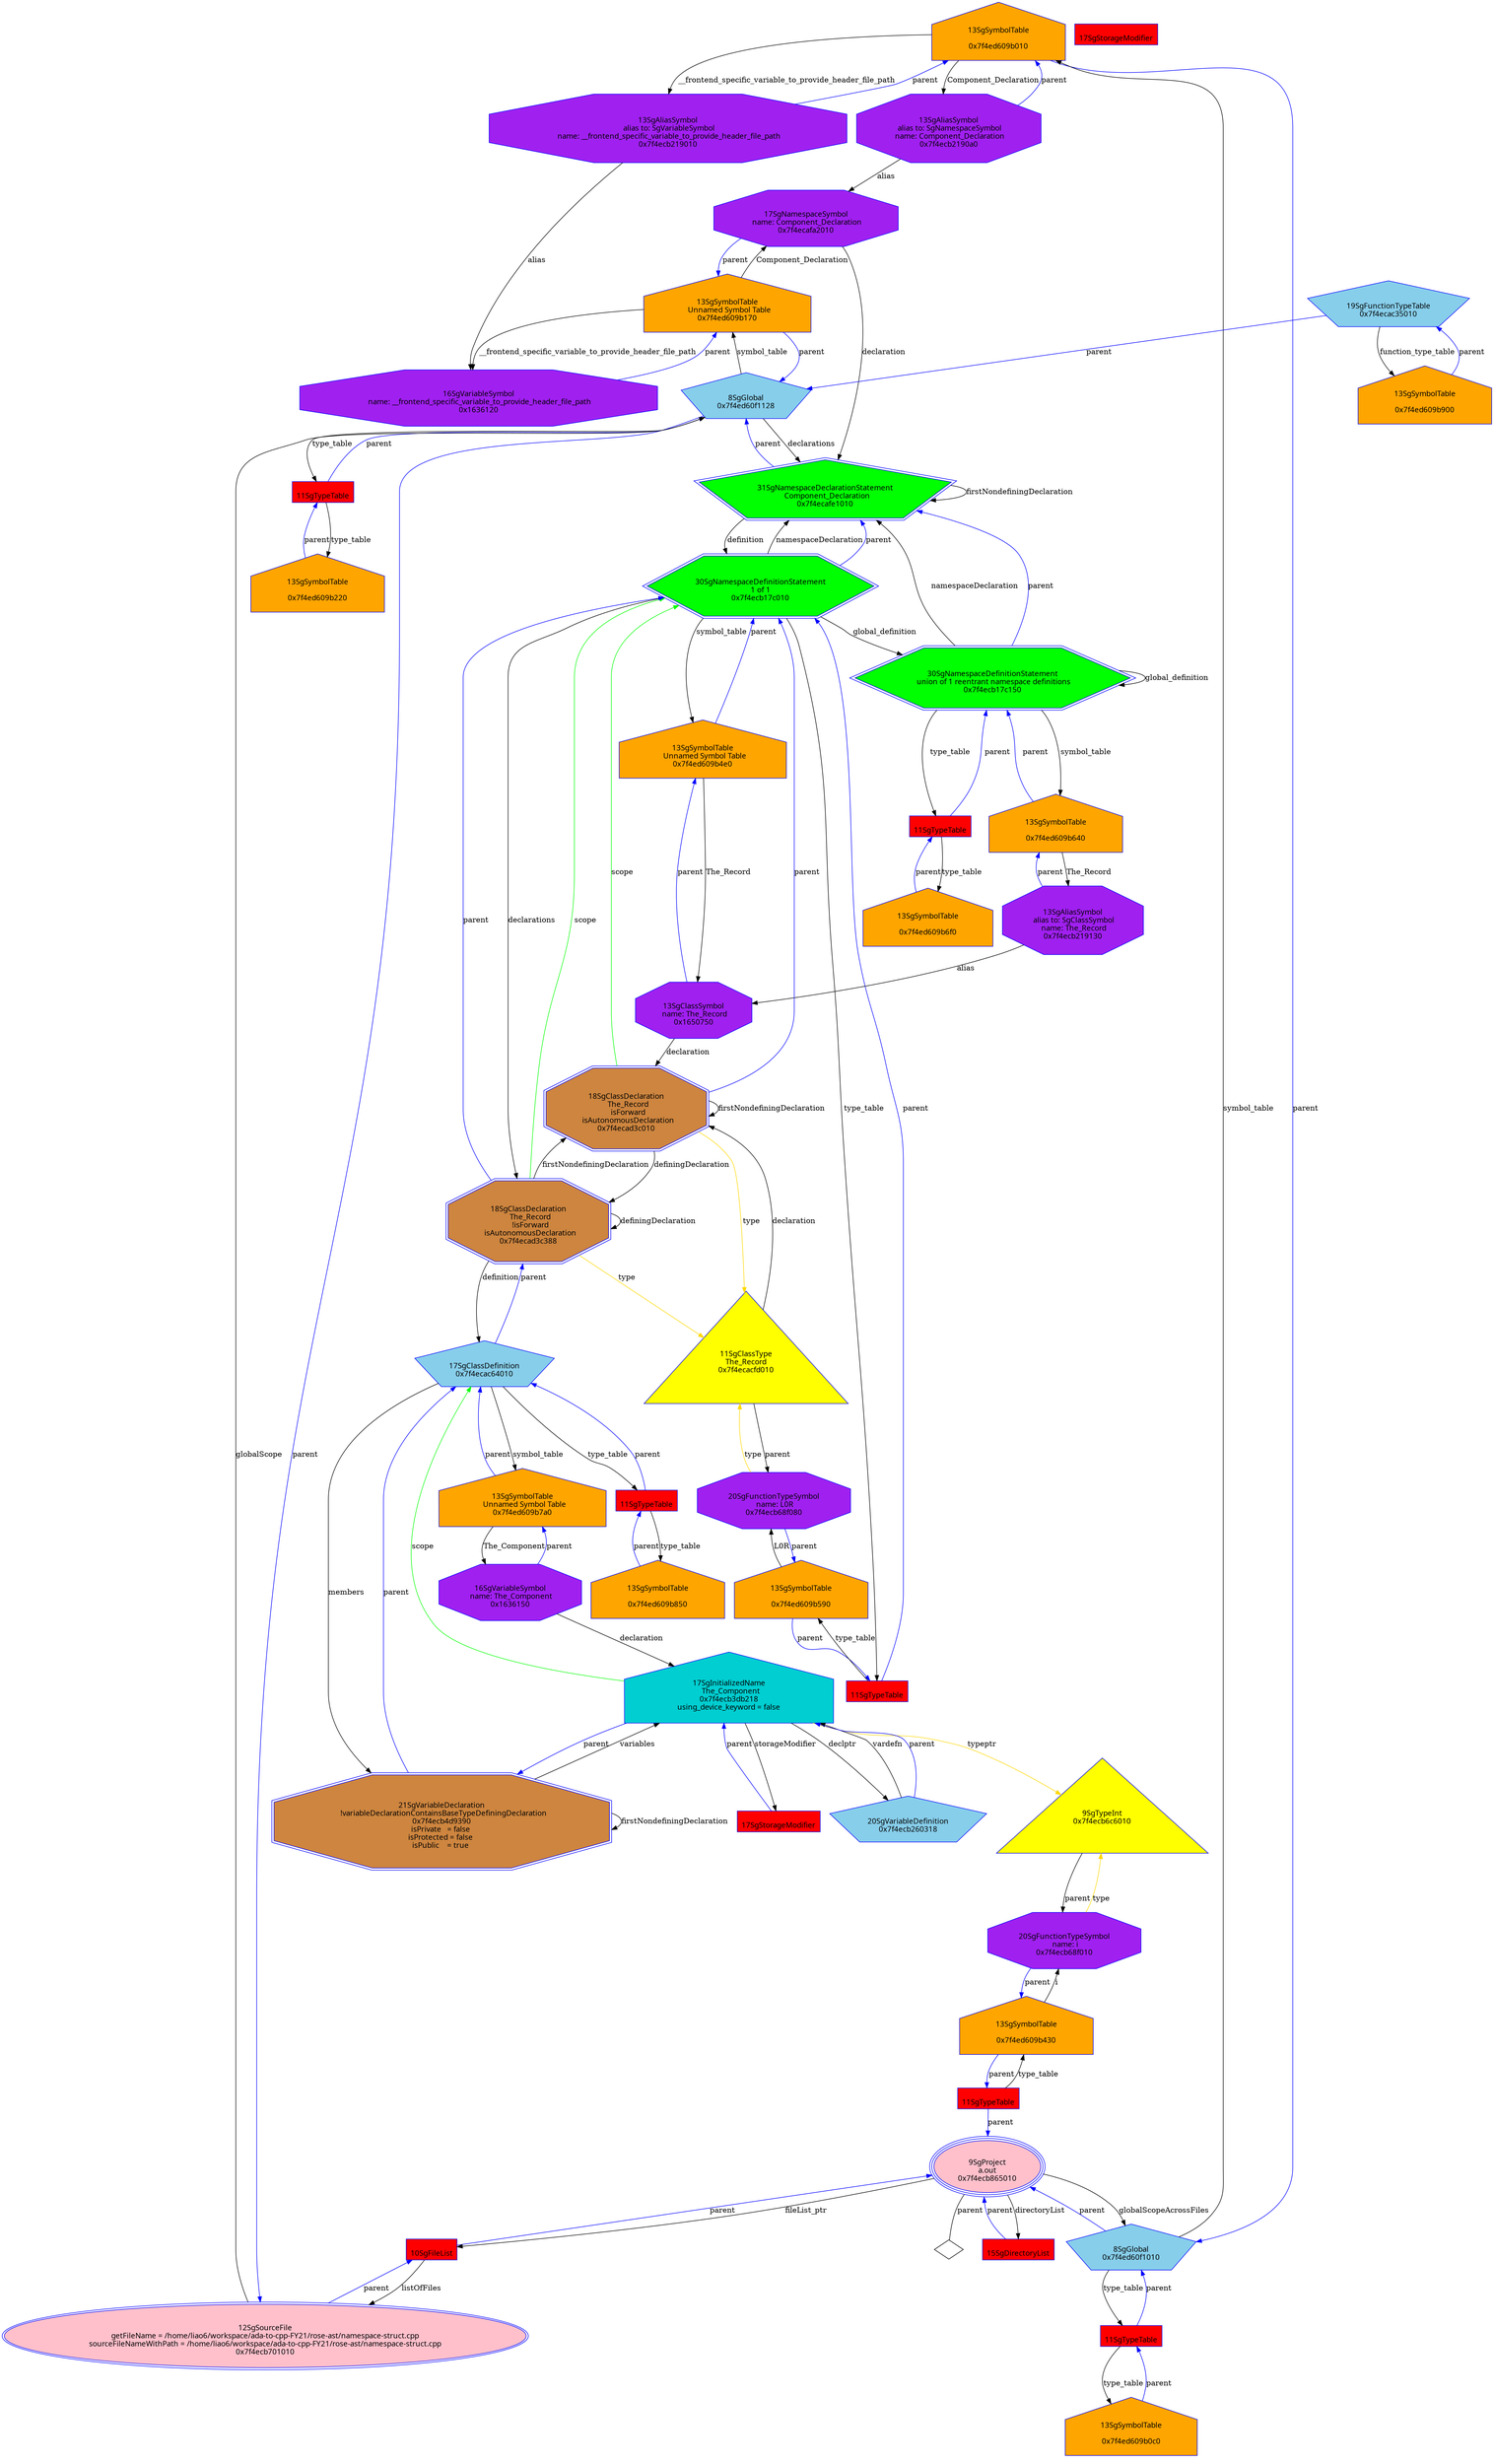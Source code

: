 digraph "Gnamespace-struct.cpp.dot" {
"0x7f4ed609b010"[label="\n13SgSymbolTable\n  \n  0x7f4ed609b010  " shape=house,regular=0,URL="\N",tooltip="more info at \N",sides=5,peripheries=1,color="blue",fillcolor=orange,fontname="7x13bold",fontcolor=black,style=filled];
"0x7f4ed609b010" -> "0x7f4ecb2190a0"[label="Component_Declaration" dir=forward ];
"0x7f4ed609b010" -> "0x7f4ecb219010"[label="__frontend_specific_variable_to_provide_header_file_path" dir=forward ];
"0x7f4ed609b010" -> "0x7f4ed60f1010"[label="parent" color="blue" dir=forward ];
"0x7f4ed609b0c0"[label="\n13SgSymbolTable\n  \n  0x7f4ed609b0c0  " shape=house,regular=0,URL="\N",tooltip="more info at \N",sides=5,peripheries=1,color="blue",fillcolor=orange,fontname="7x13bold",fontcolor=black,style=filled];
"0x7f4ed609b0c0" -> "0x1586ae0"[label="parent" color="blue" dir=forward ];
"0x7f4ed609b170"[label="\n13SgSymbolTable\n  Unnamed Symbol Table\n  0x7f4ed609b170  " shape=house,regular=0,URL="\N",tooltip="more info at \N",sides=5,peripheries=1,color="blue",fillcolor=orange,fontname="7x13bold",fontcolor=black,style=filled];
"0x7f4ed609b170" -> "0x7f4ecafa2010"[label="Component_Declaration" dir=forward ];
"0x7f4ed609b170" -> "0x1636120"[label="__frontend_specific_variable_to_provide_header_file_path" dir=forward ];
"0x7f4ed609b170" -> "0x7f4ed60f1128"[label="parent" color="blue" dir=forward ];
"0x7f4ed609b220"[label="\n13SgSymbolTable\n  \n  0x7f4ed609b220  " shape=house,regular=0,URL="\N",tooltip="more info at \N",sides=5,peripheries=1,color="blue",fillcolor=orange,fontname="7x13bold",fontcolor=black,style=filled];
"0x7f4ed609b220" -> "0x1586b08"[label="parent" color="blue" dir=forward ];
"0x7f4ed609b430"[label="\n13SgSymbolTable\n  \n  0x7f4ed609b430  " shape=house,regular=0,URL="\N",tooltip="more info at \N",sides=5,peripheries=1,color="blue",fillcolor=orange,fontname="7x13bold",fontcolor=black,style=filled];
"0x7f4ed609b430" -> "0x7f4ecb68f010"[label="i" dir=forward ];
"0x7f4ed609b430" -> "0x1586b58"[label="parent" color="blue" dir=forward ];
"0x7f4ed609b4e0"[label="\n13SgSymbolTable\n  Unnamed Symbol Table\n  0x7f4ed609b4e0  " shape=house,regular=0,URL="\N",tooltip="more info at \N",sides=5,peripheries=1,color="blue",fillcolor=orange,fontname="7x13bold",fontcolor=black,style=filled];
"0x7f4ed609b4e0" -> "0x1650750"[label="The_Record" dir=forward ];
"0x7f4ed609b4e0" -> "0x7f4ecb17c010"[label="parent" color="blue" dir=forward ];
"0x7f4ed609b590"[label="\n13SgSymbolTable\n  \n  0x7f4ed609b590  " shape=house,regular=0,URL="\N",tooltip="more info at \N",sides=5,peripheries=1,color="blue",fillcolor=orange,fontname="7x13bold",fontcolor=black,style=filled];
"0x7f4ed609b590" -> "0x7f4ecb68f080"[label="L0R" dir=forward ];
"0x7f4ed609b590" -> "0x1586b80"[label="parent" color="blue" dir=forward ];
"0x7f4ed609b640"[label="\n13SgSymbolTable\n  \n  0x7f4ed609b640  " shape=house,regular=0,URL="\N",tooltip="more info at \N",sides=5,peripheries=1,color="blue",fillcolor=orange,fontname="7x13bold",fontcolor=black,style=filled];
"0x7f4ed609b640" -> "0x7f4ecb219130"[label="The_Record" dir=forward ];
"0x7f4ed609b640" -> "0x7f4ecb17c150"[label="parent" color="blue" dir=forward ];
"0x7f4ed609b6f0"[label="\n13SgSymbolTable\n  \n  0x7f4ed609b6f0  " shape=house,regular=0,URL="\N",tooltip="more info at \N",sides=5,peripheries=1,color="blue",fillcolor=orange,fontname="7x13bold",fontcolor=black,style=filled];
"0x7f4ed609b6f0" -> "0x1586ba8"[label="parent" color="blue" dir=forward ];
"0x7f4ed609b7a0"[label="\n13SgSymbolTable\n  Unnamed Symbol Table\n  0x7f4ed609b7a0  " shape=house,regular=0,URL="\N",tooltip="more info at \N",sides=5,peripheries=1,color="blue",fillcolor=orange,fontname="7x13bold",fontcolor=black,style=filled];
"0x7f4ed609b7a0" -> "0x1636150"[label="The_Component" dir=forward ];
"0x7f4ed609b7a0" -> "0x7f4ecac64010"[label="parent" color="blue" dir=forward ];
"0x7f4ed609b850"[label="\n13SgSymbolTable\n  \n  0x7f4ed609b850  " shape=house,regular=0,URL="\N",tooltip="more info at \N",sides=5,peripheries=1,color="blue",fillcolor=orange,fontname="7x13bold",fontcolor=black,style=filled];
"0x7f4ed609b850" -> "0x1586bd0"[label="parent" color="blue" dir=forward ];
"0x7f4ed609b900"[label="\n13SgSymbolTable\n  \n  0x7f4ed609b900  " shape=house,regular=0,URL="\N",tooltip="more info at \N",sides=5,peripheries=1,color="blue",fillcolor=orange,fontname="7x13bold",fontcolor=black,style=filled];
"0x7f4ed609b900" -> "0x7f4ecac35010"[label="parent" color="blue" dir=forward ];
"0x1622780"[label="\n17SgStorageModifier" shape=polygon,regular=0,URL="\N",tooltip="more info at \N",sides=4,peripheries=1,color="blue",fillcolor=red,fontname="7x13bold",fontcolor=black,style=filled];
"0x16227a8"[label="\n17SgStorageModifier" shape=polygon,regular=0,URL="\N",tooltip="more info at \N",sides=4,peripheries=1,color="blue",fillcolor=red,fontname="7x13bold",fontcolor=black,style=filled];
"0x16227a8" -> "0x7f4ecb3db218"[label="parent" color="blue" dir=forward ];
"0x7f4ecb701010"[label="\n12SgSourceFile\n  getFileName = /home/liao6/workspace/ada-to-cpp-FY21/rose-ast/namespace-struct.cpp  \n  sourceFileNameWithPath = /home/liao6/workspace/ada-to-cpp-FY21/rose-ast/namespace-struct.cpp  \n  0x7f4ecb701010  " shape=ellipse,regular=0,URL="\N",tooltip="more info at \N",sides=5,peripheries=2,color="blue",fillcolor=pink,fontname="7x13bold",fontcolor=black,style=filled];
"0x7f4ecb701010" -> "0x7f4ed60f1128"[label="globalScope" dir=forward ];
"0x7f4ecb701010" -> "0x154c060"[label="parent" color="blue" dir=forward ];
"0x154c060"[label="\n10SgFileList" shape=polygon,regular=0,URL="\N",tooltip="more info at \N",sides=4,peripheries=1,color="blue",fillcolor=red,fontname="7x13bold",fontcolor=black,style=filled];
"0x154c060" -> "0x7f4ecb701010"[label="listOfFiles" dir=forward ];
"0x154c060" -> "0x7f4ecb865010"[label="parent" color="blue" dir=forward ];
"0x156b470"[label="\n15SgDirectoryList" shape=polygon,regular=0,URL="\N",tooltip="more info at \N",sides=4,peripheries=1,color="blue",fillcolor=red,fontname="7x13bold",fontcolor=black,style=filled];
"0x156b470" -> "0x7f4ecb865010"[label="parent" color="blue" dir=forward ];
"0x7f4ecb865010"[label="\n9SgProject\n  a.out  \n  0x7f4ecb865010  " shape=ellipse,regular=0,URL="\N",tooltip="more info at \N",sides=5,peripheries=3,color="blue",fillcolor=pink,fontname="7x13bold",fontcolor=black,style=filled];
"0x7f4ecb865010" -> "0x154c060"[label="fileList_ptr" dir=forward ];
"0x7f4ecb865010" -> "0x156b470"[label="directoryList" dir=forward ];
"0x7f4ecb865010" -> "0x7f4ed60f1010"[label="globalScopeAcrossFiles" dir=forward ];
"0x7f4ecb865010" -> "0x7f4ecb865010__parent__null"[label="parent" dir=none ];
"0x7f4ecb865010__parent__null"[label="" shape=diamond ];
"0x1586ae0"[label="\n11SgTypeTable" shape=polygon,regular=0,URL="\N",tooltip="more info at \N",sides=4,peripheries=1,color="blue",fillcolor=red,fontname="7x13bold",fontcolor=black,style=filled];
"0x1586ae0" -> "0x7f4ed609b0c0"[label="type_table" dir=forward ];
"0x1586ae0" -> "0x7f4ed60f1010"[label="parent" color="blue" dir=forward ];
"0x1586b08"[label="\n11SgTypeTable" shape=polygon,regular=0,URL="\N",tooltip="more info at \N",sides=4,peripheries=1,color="blue",fillcolor=red,fontname="7x13bold",fontcolor=black,style=filled];
"0x1586b08" -> "0x7f4ed609b220"[label="type_table" dir=forward ];
"0x1586b08" -> "0x7f4ed60f1128"[label="parent" color="blue" dir=forward ];
"0x1586b58"[label="\n11SgTypeTable" shape=polygon,regular=0,URL="\N",tooltip="more info at \N",sides=4,peripheries=1,color="blue",fillcolor=red,fontname="7x13bold",fontcolor=black,style=filled];
"0x1586b58" -> "0x7f4ed609b430"[label="type_table" dir=forward ];
"0x1586b58" -> "0x7f4ecb865010"[label="parent" color="blue" dir=forward ];
"0x1586b80"[label="\n11SgTypeTable" shape=polygon,regular=0,URL="\N",tooltip="more info at \N",sides=4,peripheries=1,color="blue",fillcolor=red,fontname="7x13bold",fontcolor=black,style=filled];
"0x1586b80" -> "0x7f4ed609b590"[label="type_table" dir=forward ];
"0x1586b80" -> "0x7f4ecb17c010"[label="parent" color="blue" dir=forward ];
"0x1586ba8"[label="\n11SgTypeTable" shape=polygon,regular=0,URL="\N",tooltip="more info at \N",sides=4,peripheries=1,color="blue",fillcolor=red,fontname="7x13bold",fontcolor=black,style=filled];
"0x1586ba8" -> "0x7f4ed609b6f0"[label="type_table" dir=forward ];
"0x1586ba8" -> "0x7f4ecb17c150"[label="parent" color="blue" dir=forward ];
"0x1586bd0"[label="\n11SgTypeTable" shape=polygon,regular=0,URL="\N",tooltip="more info at \N",sides=4,peripheries=1,color="blue",fillcolor=red,fontname="7x13bold",fontcolor=black,style=filled];
"0x1586bd0" -> "0x7f4ed609b850"[label="type_table" dir=forward ];
"0x1586bd0" -> "0x7f4ecac64010"[label="parent" color="blue" dir=forward ];
"0x7f4ecb6c6010"[label="\n9SgTypeInt\n  0x7f4ecb6c6010  \n   \n   " shape=polygon,regular=0,URL="\N",tooltip="more info at \N",sides=3,peripheries=1,color="blue",fillcolor=yellow,fontname="7x13bold",fontcolor=black,style=filled];
"0x7f4ecb6c6010" -> "0x7f4ecb68f010"[label="parent" dir=forward ];
"0x7f4ecacfd010"[label="\n11SgClassType\nThe_Record\n  0x7f4ecacfd010  \n   \n   " shape=polygon,regular=0,URL="\N",tooltip="more info at \N",sides=3,peripheries=1,color="blue",fillcolor=yellow,fontname="7x13bold",fontcolor=black,style=filled];
"0x7f4ecacfd010" -> "0x7f4ecad3c010"[label="declaration" dir=forward ];
"0x7f4ecacfd010" -> "0x7f4ecb68f080"[label="parent" dir=forward ];
"0x7f4ed60f1010"[label="\n8SgGlobal\n  0x7f4ed60f1010  " shape=polygon,regular=0,URL="\N",tooltip="more info at \N",sides=5,peripheries=1,color="blue",fillcolor=skyblue,fontname="7x13bold",fontcolor=black,style=filled];
"0x7f4ed60f1010" -> "0x7f4ed609b010"[label="symbol_table" dir=forward ];
"0x7f4ed60f1010" -> "0x1586ae0"[label="type_table" dir=forward ];
"0x7f4ed60f1010" -> "0x7f4ecb865010"[label="parent" color="blue" dir=forward ];
"0x7f4ed60f1128"[label="\n8SgGlobal\n  0x7f4ed60f1128  " shape=polygon,regular=0,URL="\N",tooltip="more info at \N",sides=5,peripheries=1,color="blue",fillcolor=skyblue,fontname="7x13bold",fontcolor=black,style=filled];
"0x7f4ed60f1128" -> "0x7f4ecafe1010"[label="declarations" dir=forward ];
"0x7f4ed60f1128" -> "0x7f4ed609b170"[label="symbol_table" dir=forward ];
"0x7f4ed60f1128" -> "0x1586b08"[label="type_table" dir=forward ];
"0x7f4ed60f1128" -> "0x7f4ecb701010"[label="parent" color="blue" dir=forward ];
"0x7f4ecb260318"[label="\n20SgVariableDefinition\n  0x7f4ecb260318  " shape=polygon,regular=0,URL="\N",tooltip="more info at \N",sides=5,peripheries=1,color="blue",fillcolor=skyblue,fontname="7x13bold",fontcolor=black,style=filled];
"0x7f4ecb260318" -> "0x7f4ecb3db218"[label="vardefn" dir=forward ];
"0x7f4ecb260318" -> "0x7f4ecb3db218"[label="parent" color="blue" dir=forward ];
"0x7f4ecac35010"[label="\n19SgFunctionTypeTable\n  0x7f4ecac35010  " shape=polygon,regular=0,URL="\N",tooltip="more info at \N",sides=5,peripheries=1,color="blue",fillcolor=skyblue,fontname="7x13bold",fontcolor=black,style=filled];
"0x7f4ecac35010" -> "0x7f4ed609b900"[label="function_type_table" dir=forward ];
"0x7f4ecac35010" -> "0x7f4ed60f1128"[label="parent" color="blue" dir=forward ];
"0x7f4ecb4d9390"[label="\n21SgVariableDeclaration\n  !variableDeclarationContainsBaseTypeDefiningDeclaration\n  0x7f4ecb4d9390  \n isPrivate   = false  \n isProtected = false  \n isPublic    = true  " shape=polygon,regular=0,URL="\N",tooltip="more info at \N",sides=8,peripheries=2,color="blue",fillcolor=peru,fontname="7x13bold",fontcolor=black,style=filled];
"0x7f4ecb4d9390" -> "0x7f4ecb3db218"[label="variables" dir=forward ];
"0x7f4ecb4d9390" -> "0x7f4ecb4d9390"[label="firstNondefiningDeclaration" dir=forward ];
"0x7f4ecb4d9390" -> "0x7f4ecac64010"[label="parent" color="blue" dir=forward ];
"0x7f4ecafe1010"[label="\n31SgNamespaceDeclarationStatement\n  Component_Declaration\n  0x7f4ecafe1010  " shape=polygon,regular=0,URL="\N",tooltip="more info at \N",sides=5,peripheries=2,color="blue",fillcolor=green,fontname="7x13bold",fontcolor=black,style=filled];
"0x7f4ecafe1010" -> "0x7f4ecb17c010"[label="definition" dir=forward ];
"0x7f4ecafe1010" -> "0x7f4ecafe1010"[label="firstNondefiningDeclaration" dir=forward ];
"0x7f4ecafe1010" -> "0x7f4ed60f1128"[label="parent" color="blue" dir=forward ];
"0x7f4ecb17c010"[label="\n30SgNamespaceDefinitionStatement\n  1 of 1  \n  0x7f4ecb17c010  " shape=polygon,regular=0,URL="\N",tooltip="more info at \N",sides=6,peripheries=2,color="blue",fillcolor=green,fontname="7x13bold",fontcolor=black,style=filled];
"0x7f4ecb17c010" -> "0x7f4ecad3c388"[label="declarations" dir=forward ];
"0x7f4ecb17c010" -> "0x7f4ecafe1010"[label="namespaceDeclaration" dir=forward ];
"0x7f4ecb17c010" -> "0x7f4ecb17c150"[label="global_definition" dir=forward ];
"0x7f4ecb17c010" -> "0x7f4ed609b4e0"[label="symbol_table" dir=forward ];
"0x7f4ecb17c010" -> "0x1586b80"[label="type_table" dir=forward ];
"0x7f4ecb17c010" -> "0x7f4ecafe1010"[label="parent" color="blue" dir=forward ];
"0x7f4ecb17c150"[label="\n30SgNamespaceDefinitionStatement\n  union of 1 reentrant namespace definitions \n  0x7f4ecb17c150  " shape=polygon,regular=0,URL="\N",tooltip="more info at \N",sides=6,peripheries=2,color="blue",fillcolor=green,fontname="7x13bold",fontcolor=black,style=filled];
"0x7f4ecb17c150" -> "0x7f4ecafe1010"[label="namespaceDeclaration" dir=forward ];
"0x7f4ecb17c150" -> "0x7f4ecb17c150"[label="global_definition" dir=forward ];
"0x7f4ecb17c150" -> "0x7f4ed609b640"[label="symbol_table" dir=forward ];
"0x7f4ecb17c150" -> "0x1586ba8"[label="type_table" dir=forward ];
"0x7f4ecb17c150" -> "0x7f4ecafe1010"[label="parent" color="blue" dir=forward ];
"0x7f4ecad3c010"[label="\n18SgClassDeclaration\n  The_Record\n  isForward\n  isAutonomousDeclaration\n  0x7f4ecad3c010  " shape=polygon,regular=0,URL="\N",tooltip="more info at \N",sides=8,peripheries=2,color="blue",fillcolor=peru,fontname="7x13bold",fontcolor=black,style=filled];
"0x7f4ecad3c010" -> "0x7f4ecacfd010"[label="type" color="gold1" dir=forward ];
"0x7f4ecad3c010" -> "0x7f4ecb17c010"[label="scope" color="green" dir=forward ];
"0x7f4ecad3c010" -> "0x7f4ecad3c388"[label="definingDeclaration" dir=forward ];
"0x7f4ecad3c010" -> "0x7f4ecad3c010"[label="firstNondefiningDeclaration" dir=forward ];
"0x7f4ecad3c010" -> "0x7f4ecb17c010"[label="parent" color="blue" dir=forward ];
"0x7f4ecad3c388"[label="\n18SgClassDeclaration\n  The_Record\n  !isForward\n  isAutonomousDeclaration\n  0x7f4ecad3c388  " shape=polygon,regular=0,URL="\N",tooltip="more info at \N",sides=8,peripheries=2,color="blue",fillcolor=peru,fontname="7x13bold",fontcolor=black,style=filled];
"0x7f4ecad3c388" -> "0x7f4ecacfd010"[label="type" color="gold1" dir=forward ];
"0x7f4ecad3c388" -> "0x7f4ecac64010"[label="definition" dir=forward ];
"0x7f4ecad3c388" -> "0x7f4ecb17c010"[label="scope" color="green" dir=forward ];
"0x7f4ecad3c388" -> "0x7f4ecad3c388"[label="definingDeclaration" dir=forward ];
"0x7f4ecad3c388" -> "0x7f4ecad3c010"[label="firstNondefiningDeclaration" dir=forward ];
"0x7f4ecad3c388" -> "0x7f4ecb17c010"[label="parent" color="blue" dir=forward ];
"0x7f4ecac64010"[label="\n17SgClassDefinition\n  0x7f4ecac64010  " shape=polygon,regular=0,URL="\N",tooltip="more info at \N",sides=5,peripheries=1,color="blue",fillcolor=skyblue,fontname="7x13bold",fontcolor=black,style=filled];
"0x7f4ecac64010" -> "0x7f4ecb4d9390"[label="members" dir=forward ];
"0x7f4ecac64010" -> "0x7f4ed609b7a0"[label="symbol_table" dir=forward ];
"0x7f4ecac64010" -> "0x1586bd0"[label="type_table" dir=forward ];
"0x7f4ecac64010" -> "0x7f4ecad3c388"[label="parent" color="blue" dir=forward ];
"0x1636120"[label="\n16SgVariableSymbol\n name: __frontend_specific_variable_to_provide_header_file_path\n  0x1636120  " shape=polygon,regular=0,URL="\N",tooltip="more info at \N",sides=8,peripheries=1,color="blue",fillcolor=purple,fontname="7x13bold",fontcolor=black,style=filled];
"0x1636120" -> "0x7f4ed609b170"[label="parent" color="blue" dir=forward ];
"0x1636150"[label="\n16SgVariableSymbol\n name: The_Component\n  0x1636150  " shape=polygon,regular=0,URL="\N",tooltip="more info at \N",sides=8,peripheries=1,color="blue",fillcolor=purple,fontname="7x13bold",fontcolor=black,style=filled];
"0x1636150" -> "0x7f4ecb3db218"[label="declaration" dir=forward ];
"0x1636150" -> "0x7f4ed609b7a0"[label="parent" color="blue" dir=forward ];
"0x7f4ecb68f010"[label="\n20SgFunctionTypeSymbol\n name: i\n  0x7f4ecb68f010  " shape=polygon,regular=0,URL="\N",tooltip="more info at \N",sides=8,peripheries=1,color="blue",fillcolor=purple,fontname="7x13bold",fontcolor=black,style=filled];
"0x7f4ecb68f010" -> "0x7f4ecb6c6010"[label="type" color="gold1" dir=forward ];
"0x7f4ecb68f010" -> "0x7f4ed609b430"[label="parent" color="blue" dir=forward ];
"0x7f4ecb68f080"[label="\n20SgFunctionTypeSymbol\n name: L0R\n  0x7f4ecb68f080  " shape=polygon,regular=0,URL="\N",tooltip="more info at \N",sides=8,peripheries=1,color="blue",fillcolor=purple,fontname="7x13bold",fontcolor=black,style=filled];
"0x7f4ecb68f080" -> "0x7f4ecacfd010"[label="type" color="gold1" dir=forward ];
"0x7f4ecb68f080" -> "0x7f4ed609b590"[label="parent" color="blue" dir=forward ];
"0x1650750"[label="\n13SgClassSymbol\n name: The_Record\n  0x1650750  " shape=polygon,regular=0,URL="\N",tooltip="more info at \N",sides=8,peripheries=1,color="blue",fillcolor=purple,fontname="7x13bold",fontcolor=black,style=filled];
"0x1650750" -> "0x7f4ecad3c010"[label="declaration" dir=forward ];
"0x1650750" -> "0x7f4ed609b4e0"[label="parent" color="blue" dir=forward ];
"0x7f4ecafa2010"[label="\n17SgNamespaceSymbol\n name: Component_Declaration\n  0x7f4ecafa2010  " shape=polygon,regular=0,URL="\N",tooltip="more info at \N",sides=8,peripheries=1,color="blue",fillcolor=purple,fontname="7x13bold",fontcolor=black,style=filled];
"0x7f4ecafa2010" -> "0x7f4ecafe1010"[label="declaration" dir=forward ];
"0x7f4ecafa2010" -> "0x7f4ed609b170"[label="parent" color="blue" dir=forward ];
"0x7f4ecb219010"[label="\n13SgAliasSymbol\n alias to: SgVariableSymbol\n name: __frontend_specific_variable_to_provide_header_file_path\n  0x7f4ecb219010  " shape=polygon,regular=0,URL="\N",tooltip="more info at \N",sides=8,peripheries=1,color="blue",fillcolor=purple,fontname="7x13bold",fontcolor=black,style=filled];
"0x7f4ecb219010" -> "0x1636120"[label="alias" dir=forward ];
"0x7f4ecb219010" -> "0x7f4ed609b010"[label="parent" color="blue" dir=forward ];
"0x7f4ecb2190a0"[label="\n13SgAliasSymbol\n alias to: SgNamespaceSymbol\n name: Component_Declaration\n  0x7f4ecb2190a0  " shape=polygon,regular=0,URL="\N",tooltip="more info at \N",sides=8,peripheries=1,color="blue",fillcolor=purple,fontname="7x13bold",fontcolor=black,style=filled];
"0x7f4ecb2190a0" -> "0x7f4ecafa2010"[label="alias" dir=forward ];
"0x7f4ecb2190a0" -> "0x7f4ed609b010"[label="parent" color="blue" dir=forward ];
"0x7f4ecb219130"[label="\n13SgAliasSymbol\n alias to: SgClassSymbol\n name: The_Record\n  0x7f4ecb219130  " shape=polygon,regular=0,URL="\N",tooltip="more info at \N",sides=8,peripheries=1,color="blue",fillcolor=purple,fontname="7x13bold",fontcolor=black,style=filled];
"0x7f4ecb219130" -> "0x1650750"[label="alias" dir=forward ];
"0x7f4ecb219130" -> "0x7f4ed609b640"[label="parent" color="blue" dir=forward ];
"0x7f4ecb3db218"[label="\n17SgInitializedName\n  The_Component\n  0x7f4ecb3db218  \n  using_device_keyword = false  " shape=house,regular=0,URL="\N",tooltip="more info at \N",sides=5,peripheries=1,color="blue",fillcolor=darkturquoise,fontname="7x13bold",fontcolor=black,style=filled];
"0x7f4ecb3db218" -> "0x7f4ecb6c6010"[label="typeptr" color="gold1" dir=forward ];
"0x7f4ecb3db218" -> "0x7f4ecb260318"[label="declptr" dir=forward ];
"0x7f4ecb3db218" -> "0x16227a8"[label="storageModifier" dir=forward ];
"0x7f4ecb3db218" -> "0x7f4ecac64010"[label="scope" color="green" dir=forward ];
"0x7f4ecb3db218" -> "0x7f4ecb4d9390"[label="parent" color="blue" dir=forward ];
}
